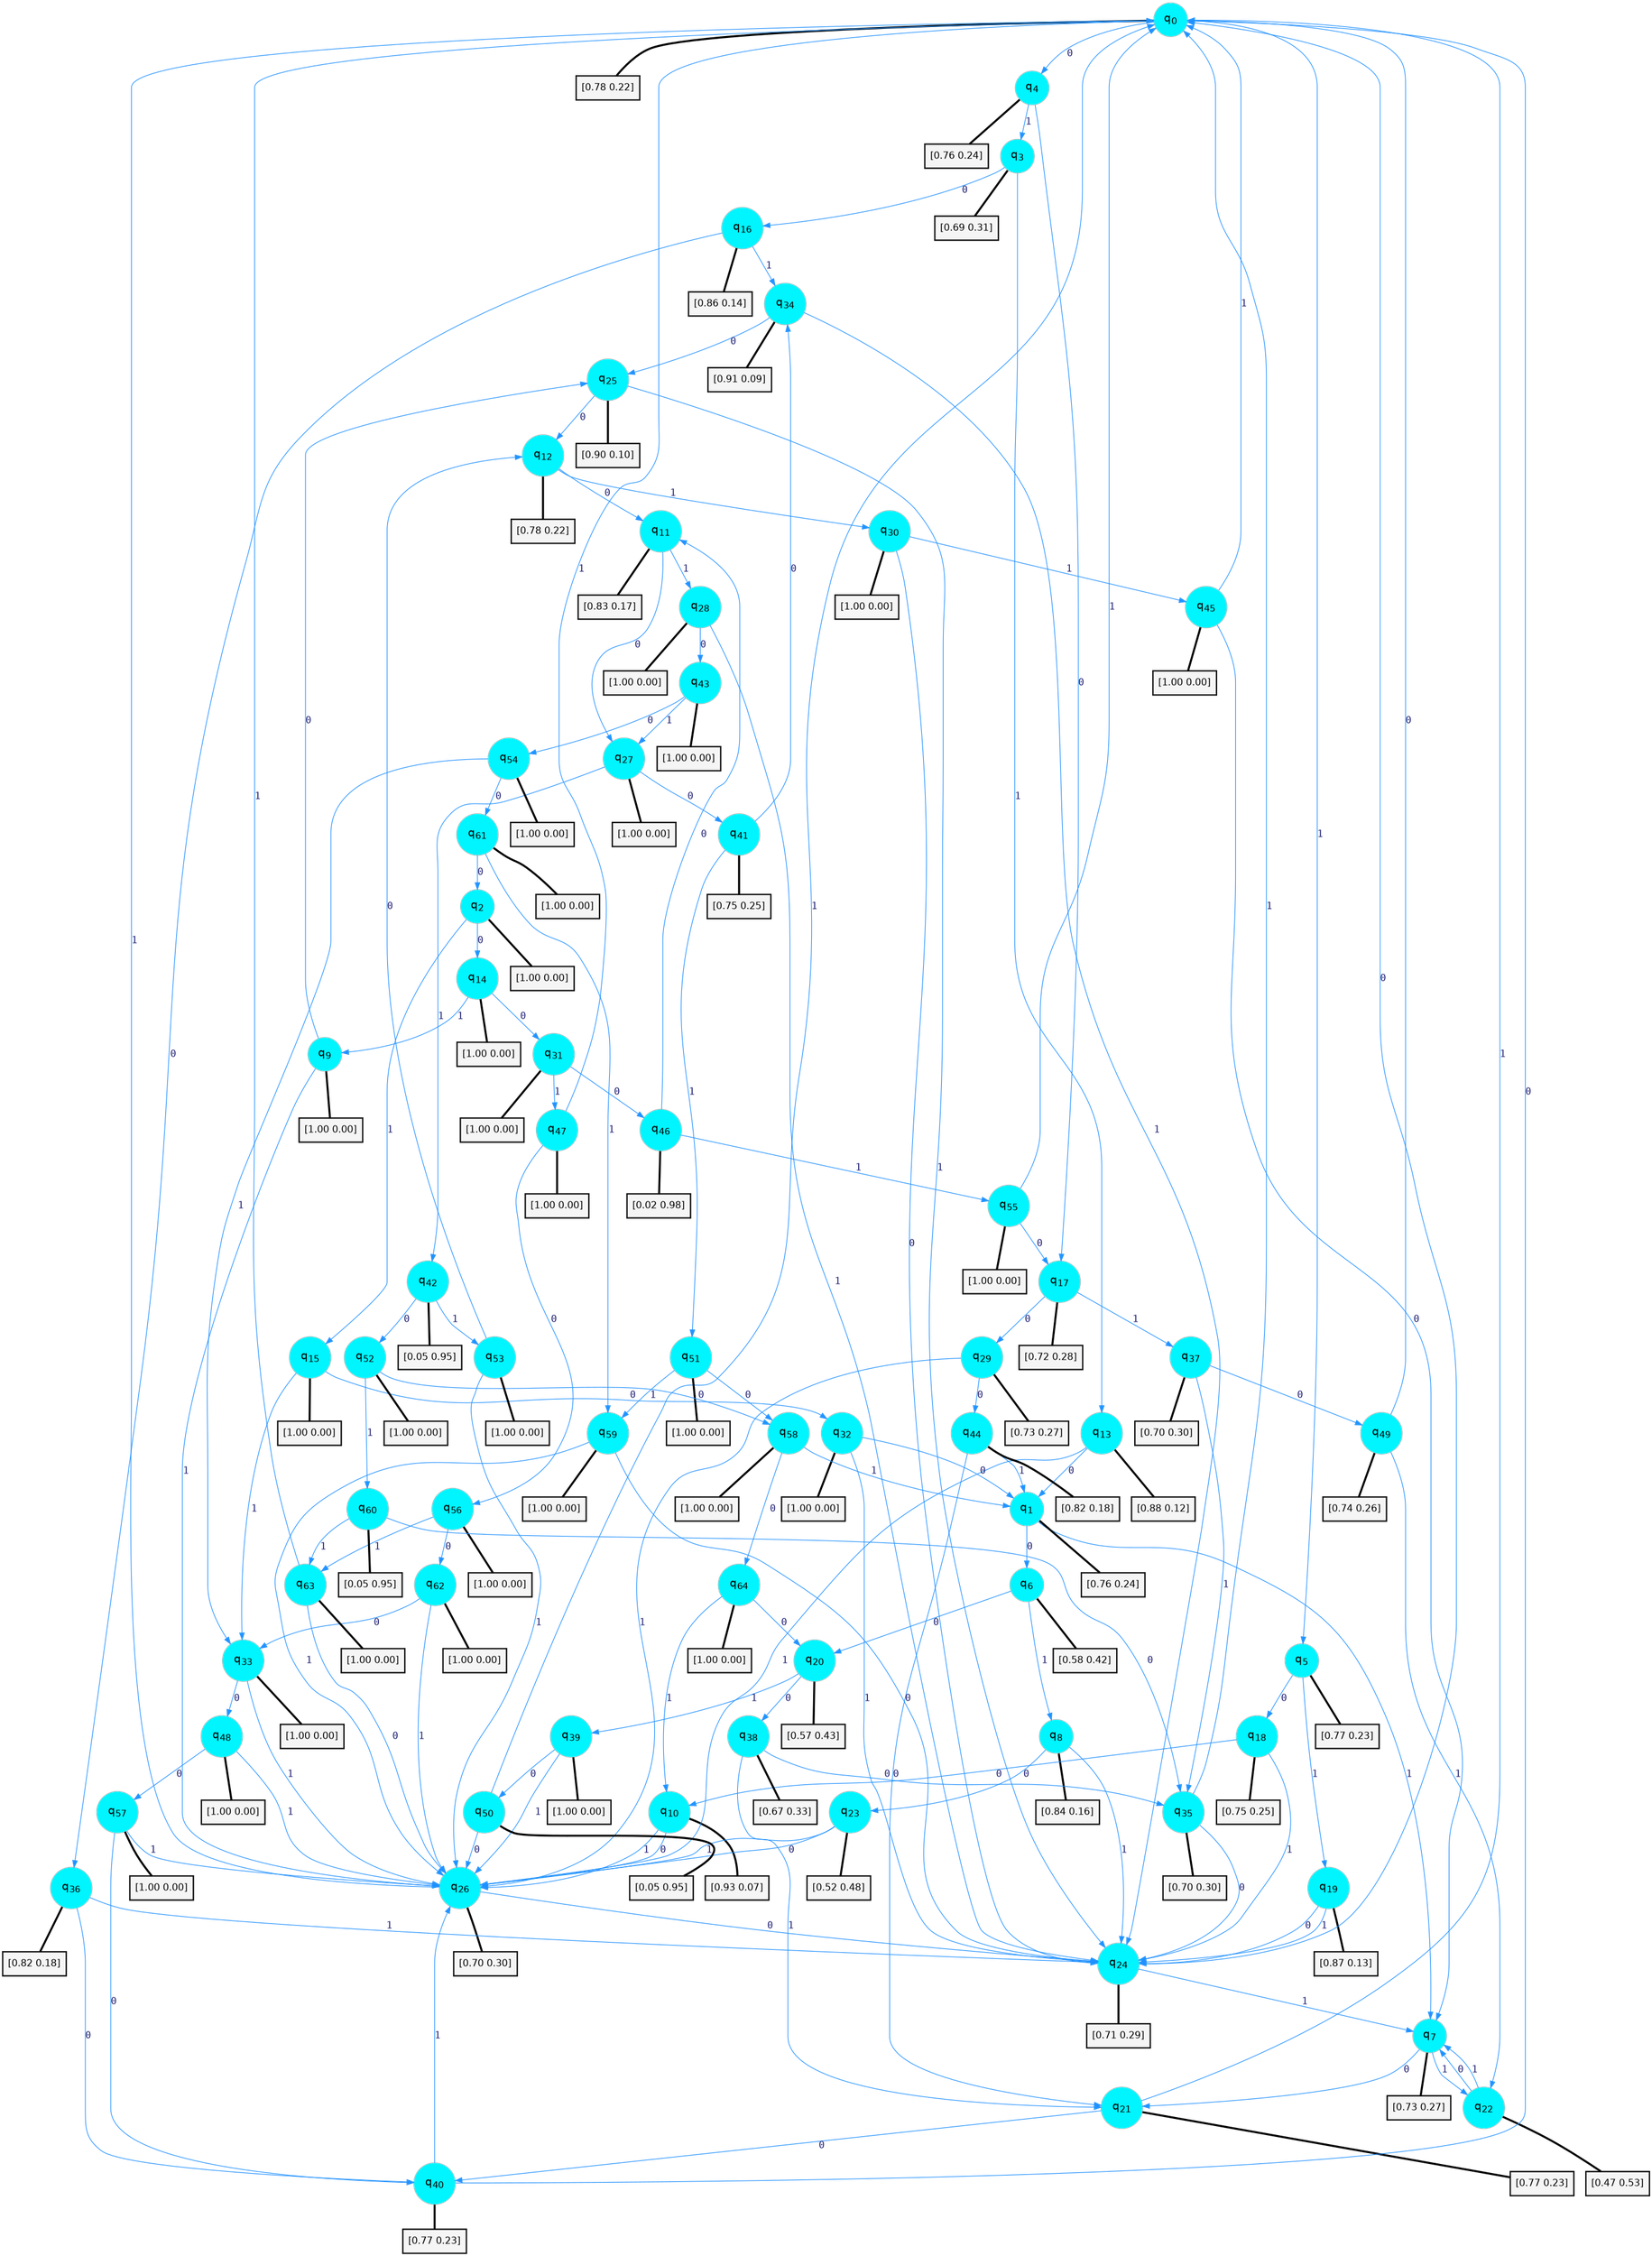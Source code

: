 digraph G {
graph [
bgcolor=transparent, dpi=300, rankdir=TD, size="40,25"];
node [
color=gray, fillcolor=turquoise1, fontcolor=black, fontname=Helvetica, fontsize=16, fontweight=bold, shape=circle, style=filled];
edge [
arrowsize=1, color=dodgerblue1, fontcolor=midnightblue, fontname=courier, fontweight=bold, penwidth=1, style=solid, weight=20];
0[label=<q<SUB>0</SUB>>];
1[label=<q<SUB>1</SUB>>];
2[label=<q<SUB>2</SUB>>];
3[label=<q<SUB>3</SUB>>];
4[label=<q<SUB>4</SUB>>];
5[label=<q<SUB>5</SUB>>];
6[label=<q<SUB>6</SUB>>];
7[label=<q<SUB>7</SUB>>];
8[label=<q<SUB>8</SUB>>];
9[label=<q<SUB>9</SUB>>];
10[label=<q<SUB>10</SUB>>];
11[label=<q<SUB>11</SUB>>];
12[label=<q<SUB>12</SUB>>];
13[label=<q<SUB>13</SUB>>];
14[label=<q<SUB>14</SUB>>];
15[label=<q<SUB>15</SUB>>];
16[label=<q<SUB>16</SUB>>];
17[label=<q<SUB>17</SUB>>];
18[label=<q<SUB>18</SUB>>];
19[label=<q<SUB>19</SUB>>];
20[label=<q<SUB>20</SUB>>];
21[label=<q<SUB>21</SUB>>];
22[label=<q<SUB>22</SUB>>];
23[label=<q<SUB>23</SUB>>];
24[label=<q<SUB>24</SUB>>];
25[label=<q<SUB>25</SUB>>];
26[label=<q<SUB>26</SUB>>];
27[label=<q<SUB>27</SUB>>];
28[label=<q<SUB>28</SUB>>];
29[label=<q<SUB>29</SUB>>];
30[label=<q<SUB>30</SUB>>];
31[label=<q<SUB>31</SUB>>];
32[label=<q<SUB>32</SUB>>];
33[label=<q<SUB>33</SUB>>];
34[label=<q<SUB>34</SUB>>];
35[label=<q<SUB>35</SUB>>];
36[label=<q<SUB>36</SUB>>];
37[label=<q<SUB>37</SUB>>];
38[label=<q<SUB>38</SUB>>];
39[label=<q<SUB>39</SUB>>];
40[label=<q<SUB>40</SUB>>];
41[label=<q<SUB>41</SUB>>];
42[label=<q<SUB>42</SUB>>];
43[label=<q<SUB>43</SUB>>];
44[label=<q<SUB>44</SUB>>];
45[label=<q<SUB>45</SUB>>];
46[label=<q<SUB>46</SUB>>];
47[label=<q<SUB>47</SUB>>];
48[label=<q<SUB>48</SUB>>];
49[label=<q<SUB>49</SUB>>];
50[label=<q<SUB>50</SUB>>];
51[label=<q<SUB>51</SUB>>];
52[label=<q<SUB>52</SUB>>];
53[label=<q<SUB>53</SUB>>];
54[label=<q<SUB>54</SUB>>];
55[label=<q<SUB>55</SUB>>];
56[label=<q<SUB>56</SUB>>];
57[label=<q<SUB>57</SUB>>];
58[label=<q<SUB>58</SUB>>];
59[label=<q<SUB>59</SUB>>];
60[label=<q<SUB>60</SUB>>];
61[label=<q<SUB>61</SUB>>];
62[label=<q<SUB>62</SUB>>];
63[label=<q<SUB>63</SUB>>];
64[label=<q<SUB>64</SUB>>];
65[label="[0.78 0.22]", shape=box,fontcolor=black, fontname=Helvetica, fontsize=14, penwidth=2, fillcolor=whitesmoke,color=black];
66[label="[0.76 0.24]", shape=box,fontcolor=black, fontname=Helvetica, fontsize=14, penwidth=2, fillcolor=whitesmoke,color=black];
67[label="[1.00 0.00]", shape=box,fontcolor=black, fontname=Helvetica, fontsize=14, penwidth=2, fillcolor=whitesmoke,color=black];
68[label="[0.69 0.31]", shape=box,fontcolor=black, fontname=Helvetica, fontsize=14, penwidth=2, fillcolor=whitesmoke,color=black];
69[label="[0.76 0.24]", shape=box,fontcolor=black, fontname=Helvetica, fontsize=14, penwidth=2, fillcolor=whitesmoke,color=black];
70[label="[0.77 0.23]", shape=box,fontcolor=black, fontname=Helvetica, fontsize=14, penwidth=2, fillcolor=whitesmoke,color=black];
71[label="[0.58 0.42]", shape=box,fontcolor=black, fontname=Helvetica, fontsize=14, penwidth=2, fillcolor=whitesmoke,color=black];
72[label="[0.73 0.27]", shape=box,fontcolor=black, fontname=Helvetica, fontsize=14, penwidth=2, fillcolor=whitesmoke,color=black];
73[label="[0.84 0.16]", shape=box,fontcolor=black, fontname=Helvetica, fontsize=14, penwidth=2, fillcolor=whitesmoke,color=black];
74[label="[1.00 0.00]", shape=box,fontcolor=black, fontname=Helvetica, fontsize=14, penwidth=2, fillcolor=whitesmoke,color=black];
75[label="[0.93 0.07]", shape=box,fontcolor=black, fontname=Helvetica, fontsize=14, penwidth=2, fillcolor=whitesmoke,color=black];
76[label="[0.83 0.17]", shape=box,fontcolor=black, fontname=Helvetica, fontsize=14, penwidth=2, fillcolor=whitesmoke,color=black];
77[label="[0.78 0.22]", shape=box,fontcolor=black, fontname=Helvetica, fontsize=14, penwidth=2, fillcolor=whitesmoke,color=black];
78[label="[0.88 0.12]", shape=box,fontcolor=black, fontname=Helvetica, fontsize=14, penwidth=2, fillcolor=whitesmoke,color=black];
79[label="[1.00 0.00]", shape=box,fontcolor=black, fontname=Helvetica, fontsize=14, penwidth=2, fillcolor=whitesmoke,color=black];
80[label="[1.00 0.00]", shape=box,fontcolor=black, fontname=Helvetica, fontsize=14, penwidth=2, fillcolor=whitesmoke,color=black];
81[label="[0.86 0.14]", shape=box,fontcolor=black, fontname=Helvetica, fontsize=14, penwidth=2, fillcolor=whitesmoke,color=black];
82[label="[0.72 0.28]", shape=box,fontcolor=black, fontname=Helvetica, fontsize=14, penwidth=2, fillcolor=whitesmoke,color=black];
83[label="[0.75 0.25]", shape=box,fontcolor=black, fontname=Helvetica, fontsize=14, penwidth=2, fillcolor=whitesmoke,color=black];
84[label="[0.87 0.13]", shape=box,fontcolor=black, fontname=Helvetica, fontsize=14, penwidth=2, fillcolor=whitesmoke,color=black];
85[label="[0.57 0.43]", shape=box,fontcolor=black, fontname=Helvetica, fontsize=14, penwidth=2, fillcolor=whitesmoke,color=black];
86[label="[0.77 0.23]", shape=box,fontcolor=black, fontname=Helvetica, fontsize=14, penwidth=2, fillcolor=whitesmoke,color=black];
87[label="[0.47 0.53]", shape=box,fontcolor=black, fontname=Helvetica, fontsize=14, penwidth=2, fillcolor=whitesmoke,color=black];
88[label="[0.52 0.48]", shape=box,fontcolor=black, fontname=Helvetica, fontsize=14, penwidth=2, fillcolor=whitesmoke,color=black];
89[label="[0.71 0.29]", shape=box,fontcolor=black, fontname=Helvetica, fontsize=14, penwidth=2, fillcolor=whitesmoke,color=black];
90[label="[0.90 0.10]", shape=box,fontcolor=black, fontname=Helvetica, fontsize=14, penwidth=2, fillcolor=whitesmoke,color=black];
91[label="[0.70 0.30]", shape=box,fontcolor=black, fontname=Helvetica, fontsize=14, penwidth=2, fillcolor=whitesmoke,color=black];
92[label="[1.00 0.00]", shape=box,fontcolor=black, fontname=Helvetica, fontsize=14, penwidth=2, fillcolor=whitesmoke,color=black];
93[label="[1.00 0.00]", shape=box,fontcolor=black, fontname=Helvetica, fontsize=14, penwidth=2, fillcolor=whitesmoke,color=black];
94[label="[0.73 0.27]", shape=box,fontcolor=black, fontname=Helvetica, fontsize=14, penwidth=2, fillcolor=whitesmoke,color=black];
95[label="[1.00 0.00]", shape=box,fontcolor=black, fontname=Helvetica, fontsize=14, penwidth=2, fillcolor=whitesmoke,color=black];
96[label="[1.00 0.00]", shape=box,fontcolor=black, fontname=Helvetica, fontsize=14, penwidth=2, fillcolor=whitesmoke,color=black];
97[label="[1.00 0.00]", shape=box,fontcolor=black, fontname=Helvetica, fontsize=14, penwidth=2, fillcolor=whitesmoke,color=black];
98[label="[1.00 0.00]", shape=box,fontcolor=black, fontname=Helvetica, fontsize=14, penwidth=2, fillcolor=whitesmoke,color=black];
99[label="[0.91 0.09]", shape=box,fontcolor=black, fontname=Helvetica, fontsize=14, penwidth=2, fillcolor=whitesmoke,color=black];
100[label="[0.70 0.30]", shape=box,fontcolor=black, fontname=Helvetica, fontsize=14, penwidth=2, fillcolor=whitesmoke,color=black];
101[label="[0.82 0.18]", shape=box,fontcolor=black, fontname=Helvetica, fontsize=14, penwidth=2, fillcolor=whitesmoke,color=black];
102[label="[0.70 0.30]", shape=box,fontcolor=black, fontname=Helvetica, fontsize=14, penwidth=2, fillcolor=whitesmoke,color=black];
103[label="[0.67 0.33]", shape=box,fontcolor=black, fontname=Helvetica, fontsize=14, penwidth=2, fillcolor=whitesmoke,color=black];
104[label="[1.00 0.00]", shape=box,fontcolor=black, fontname=Helvetica, fontsize=14, penwidth=2, fillcolor=whitesmoke,color=black];
105[label="[0.77 0.23]", shape=box,fontcolor=black, fontname=Helvetica, fontsize=14, penwidth=2, fillcolor=whitesmoke,color=black];
106[label="[0.75 0.25]", shape=box,fontcolor=black, fontname=Helvetica, fontsize=14, penwidth=2, fillcolor=whitesmoke,color=black];
107[label="[0.05 0.95]", shape=box,fontcolor=black, fontname=Helvetica, fontsize=14, penwidth=2, fillcolor=whitesmoke,color=black];
108[label="[1.00 0.00]", shape=box,fontcolor=black, fontname=Helvetica, fontsize=14, penwidth=2, fillcolor=whitesmoke,color=black];
109[label="[0.82 0.18]", shape=box,fontcolor=black, fontname=Helvetica, fontsize=14, penwidth=2, fillcolor=whitesmoke,color=black];
110[label="[1.00 0.00]", shape=box,fontcolor=black, fontname=Helvetica, fontsize=14, penwidth=2, fillcolor=whitesmoke,color=black];
111[label="[0.02 0.98]", shape=box,fontcolor=black, fontname=Helvetica, fontsize=14, penwidth=2, fillcolor=whitesmoke,color=black];
112[label="[1.00 0.00]", shape=box,fontcolor=black, fontname=Helvetica, fontsize=14, penwidth=2, fillcolor=whitesmoke,color=black];
113[label="[1.00 0.00]", shape=box,fontcolor=black, fontname=Helvetica, fontsize=14, penwidth=2, fillcolor=whitesmoke,color=black];
114[label="[0.74 0.26]", shape=box,fontcolor=black, fontname=Helvetica, fontsize=14, penwidth=2, fillcolor=whitesmoke,color=black];
115[label="[0.05 0.95]", shape=box,fontcolor=black, fontname=Helvetica, fontsize=14, penwidth=2, fillcolor=whitesmoke,color=black];
116[label="[1.00 0.00]", shape=box,fontcolor=black, fontname=Helvetica, fontsize=14, penwidth=2, fillcolor=whitesmoke,color=black];
117[label="[1.00 0.00]", shape=box,fontcolor=black, fontname=Helvetica, fontsize=14, penwidth=2, fillcolor=whitesmoke,color=black];
118[label="[1.00 0.00]", shape=box,fontcolor=black, fontname=Helvetica, fontsize=14, penwidth=2, fillcolor=whitesmoke,color=black];
119[label="[1.00 0.00]", shape=box,fontcolor=black, fontname=Helvetica, fontsize=14, penwidth=2, fillcolor=whitesmoke,color=black];
120[label="[1.00 0.00]", shape=box,fontcolor=black, fontname=Helvetica, fontsize=14, penwidth=2, fillcolor=whitesmoke,color=black];
121[label="[1.00 0.00]", shape=box,fontcolor=black, fontname=Helvetica, fontsize=14, penwidth=2, fillcolor=whitesmoke,color=black];
122[label="[1.00 0.00]", shape=box,fontcolor=black, fontname=Helvetica, fontsize=14, penwidth=2, fillcolor=whitesmoke,color=black];
123[label="[1.00 0.00]", shape=box,fontcolor=black, fontname=Helvetica, fontsize=14, penwidth=2, fillcolor=whitesmoke,color=black];
124[label="[1.00 0.00]", shape=box,fontcolor=black, fontname=Helvetica, fontsize=14, penwidth=2, fillcolor=whitesmoke,color=black];
125[label="[0.05 0.95]", shape=box,fontcolor=black, fontname=Helvetica, fontsize=14, penwidth=2, fillcolor=whitesmoke,color=black];
126[label="[1.00 0.00]", shape=box,fontcolor=black, fontname=Helvetica, fontsize=14, penwidth=2, fillcolor=whitesmoke,color=black];
127[label="[1.00 0.00]", shape=box,fontcolor=black, fontname=Helvetica, fontsize=14, penwidth=2, fillcolor=whitesmoke,color=black];
128[label="[1.00 0.00]", shape=box,fontcolor=black, fontname=Helvetica, fontsize=14, penwidth=2, fillcolor=whitesmoke,color=black];
129[label="[1.00 0.00]", shape=box,fontcolor=black, fontname=Helvetica, fontsize=14, penwidth=2, fillcolor=whitesmoke,color=black];
0->4 [label=0];
0->5 [label=1];
0->65 [arrowhead=none, penwidth=3,color=black];
1->6 [label=0];
1->7 [label=1];
1->66 [arrowhead=none, penwidth=3,color=black];
2->14 [label=0];
2->15 [label=1];
2->67 [arrowhead=none, penwidth=3,color=black];
3->16 [label=0];
3->13 [label=1];
3->68 [arrowhead=none, penwidth=3,color=black];
4->17 [label=0];
4->3 [label=1];
4->69 [arrowhead=none, penwidth=3,color=black];
5->18 [label=0];
5->19 [label=1];
5->70 [arrowhead=none, penwidth=3,color=black];
6->20 [label=0];
6->8 [label=1];
6->71 [arrowhead=none, penwidth=3,color=black];
7->21 [label=0];
7->22 [label=1];
7->72 [arrowhead=none, penwidth=3,color=black];
8->23 [label=0];
8->24 [label=1];
8->73 [arrowhead=none, penwidth=3,color=black];
9->25 [label=0];
9->26 [label=1];
9->74 [arrowhead=none, penwidth=3,color=black];
10->26 [label=0];
10->26 [label=1];
10->75 [arrowhead=none, penwidth=3,color=black];
11->27 [label=0];
11->28 [label=1];
11->76 [arrowhead=none, penwidth=3,color=black];
12->11 [label=0];
12->30 [label=1];
12->77 [arrowhead=none, penwidth=3,color=black];
13->1 [label=0];
13->26 [label=1];
13->78 [arrowhead=none, penwidth=3,color=black];
14->31 [label=0];
14->9 [label=1];
14->79 [arrowhead=none, penwidth=3,color=black];
15->32 [label=0];
15->33 [label=1];
15->80 [arrowhead=none, penwidth=3,color=black];
16->36 [label=0];
16->34 [label=1];
16->81 [arrowhead=none, penwidth=3,color=black];
17->29 [label=0];
17->37 [label=1];
17->82 [arrowhead=none, penwidth=3,color=black];
18->10 [label=0];
18->24 [label=1];
18->83 [arrowhead=none, penwidth=3,color=black];
19->24 [label=0];
19->24 [label=1];
19->84 [arrowhead=none, penwidth=3,color=black];
20->38 [label=0];
20->39 [label=1];
20->85 [arrowhead=none, penwidth=3,color=black];
21->40 [label=0];
21->0 [label=1];
21->86 [arrowhead=none, penwidth=3,color=black];
22->7 [label=0];
22->7 [label=1];
22->87 [arrowhead=none, penwidth=3,color=black];
23->26 [label=0];
23->26 [label=1];
23->88 [arrowhead=none, penwidth=3,color=black];
24->0 [label=0];
24->7 [label=1];
24->89 [arrowhead=none, penwidth=3,color=black];
25->12 [label=0];
25->24 [label=1];
25->90 [arrowhead=none, penwidth=3,color=black];
26->24 [label=0];
26->0 [label=1];
26->91 [arrowhead=none, penwidth=3,color=black];
27->41 [label=0];
27->42 [label=1];
27->92 [arrowhead=none, penwidth=3,color=black];
28->43 [label=0];
28->24 [label=1];
28->93 [arrowhead=none, penwidth=3,color=black];
29->44 [label=0];
29->26 [label=1];
29->94 [arrowhead=none, penwidth=3,color=black];
30->24 [label=0];
30->45 [label=1];
30->95 [arrowhead=none, penwidth=3,color=black];
31->46 [label=0];
31->47 [label=1];
31->96 [arrowhead=none, penwidth=3,color=black];
32->1 [label=0];
32->24 [label=1];
32->97 [arrowhead=none, penwidth=3,color=black];
33->48 [label=0];
33->26 [label=1];
33->98 [arrowhead=none, penwidth=3,color=black];
34->25 [label=0];
34->24 [label=1];
34->99 [arrowhead=none, penwidth=3,color=black];
35->24 [label=0];
35->0 [label=1];
35->100 [arrowhead=none, penwidth=3,color=black];
36->40 [label=0];
36->24 [label=1];
36->101 [arrowhead=none, penwidth=3,color=black];
37->49 [label=0];
37->35 [label=1];
37->102 [arrowhead=none, penwidth=3,color=black];
38->35 [label=0];
38->21 [label=1];
38->103 [arrowhead=none, penwidth=3,color=black];
39->50 [label=0];
39->26 [label=1];
39->104 [arrowhead=none, penwidth=3,color=black];
40->0 [label=0];
40->26 [label=1];
40->105 [arrowhead=none, penwidth=3,color=black];
41->34 [label=0];
41->51 [label=1];
41->106 [arrowhead=none, penwidth=3,color=black];
42->52 [label=0];
42->53 [label=1];
42->107 [arrowhead=none, penwidth=3,color=black];
43->54 [label=0];
43->27 [label=1];
43->108 [arrowhead=none, penwidth=3,color=black];
44->21 [label=0];
44->1 [label=1];
44->109 [arrowhead=none, penwidth=3,color=black];
45->7 [label=0];
45->0 [label=1];
45->110 [arrowhead=none, penwidth=3,color=black];
46->11 [label=0];
46->55 [label=1];
46->111 [arrowhead=none, penwidth=3,color=black];
47->56 [label=0];
47->0 [label=1];
47->112 [arrowhead=none, penwidth=3,color=black];
48->57 [label=0];
48->26 [label=1];
48->113 [arrowhead=none, penwidth=3,color=black];
49->0 [label=0];
49->22 [label=1];
49->114 [arrowhead=none, penwidth=3,color=black];
50->26 [label=0];
50->0 [label=1];
50->115 [arrowhead=none, penwidth=3,color=black];
51->58 [label=0];
51->59 [label=1];
51->116 [arrowhead=none, penwidth=3,color=black];
52->58 [label=0];
52->60 [label=1];
52->117 [arrowhead=none, penwidth=3,color=black];
53->12 [label=0];
53->26 [label=1];
53->118 [arrowhead=none, penwidth=3,color=black];
54->61 [label=0];
54->33 [label=1];
54->119 [arrowhead=none, penwidth=3,color=black];
55->17 [label=0];
55->0 [label=1];
55->120 [arrowhead=none, penwidth=3,color=black];
56->62 [label=0];
56->63 [label=1];
56->121 [arrowhead=none, penwidth=3,color=black];
57->40 [label=0];
57->26 [label=1];
57->122 [arrowhead=none, penwidth=3,color=black];
58->64 [label=0];
58->1 [label=1];
58->123 [arrowhead=none, penwidth=3,color=black];
59->24 [label=0];
59->26 [label=1];
59->124 [arrowhead=none, penwidth=3,color=black];
60->35 [label=0];
60->63 [label=1];
60->125 [arrowhead=none, penwidth=3,color=black];
61->2 [label=0];
61->59 [label=1];
61->126 [arrowhead=none, penwidth=3,color=black];
62->33 [label=0];
62->26 [label=1];
62->127 [arrowhead=none, penwidth=3,color=black];
63->26 [label=0];
63->0 [label=1];
63->128 [arrowhead=none, penwidth=3,color=black];
64->20 [label=0];
64->10 [label=1];
64->129 [arrowhead=none, penwidth=3,color=black];
}
